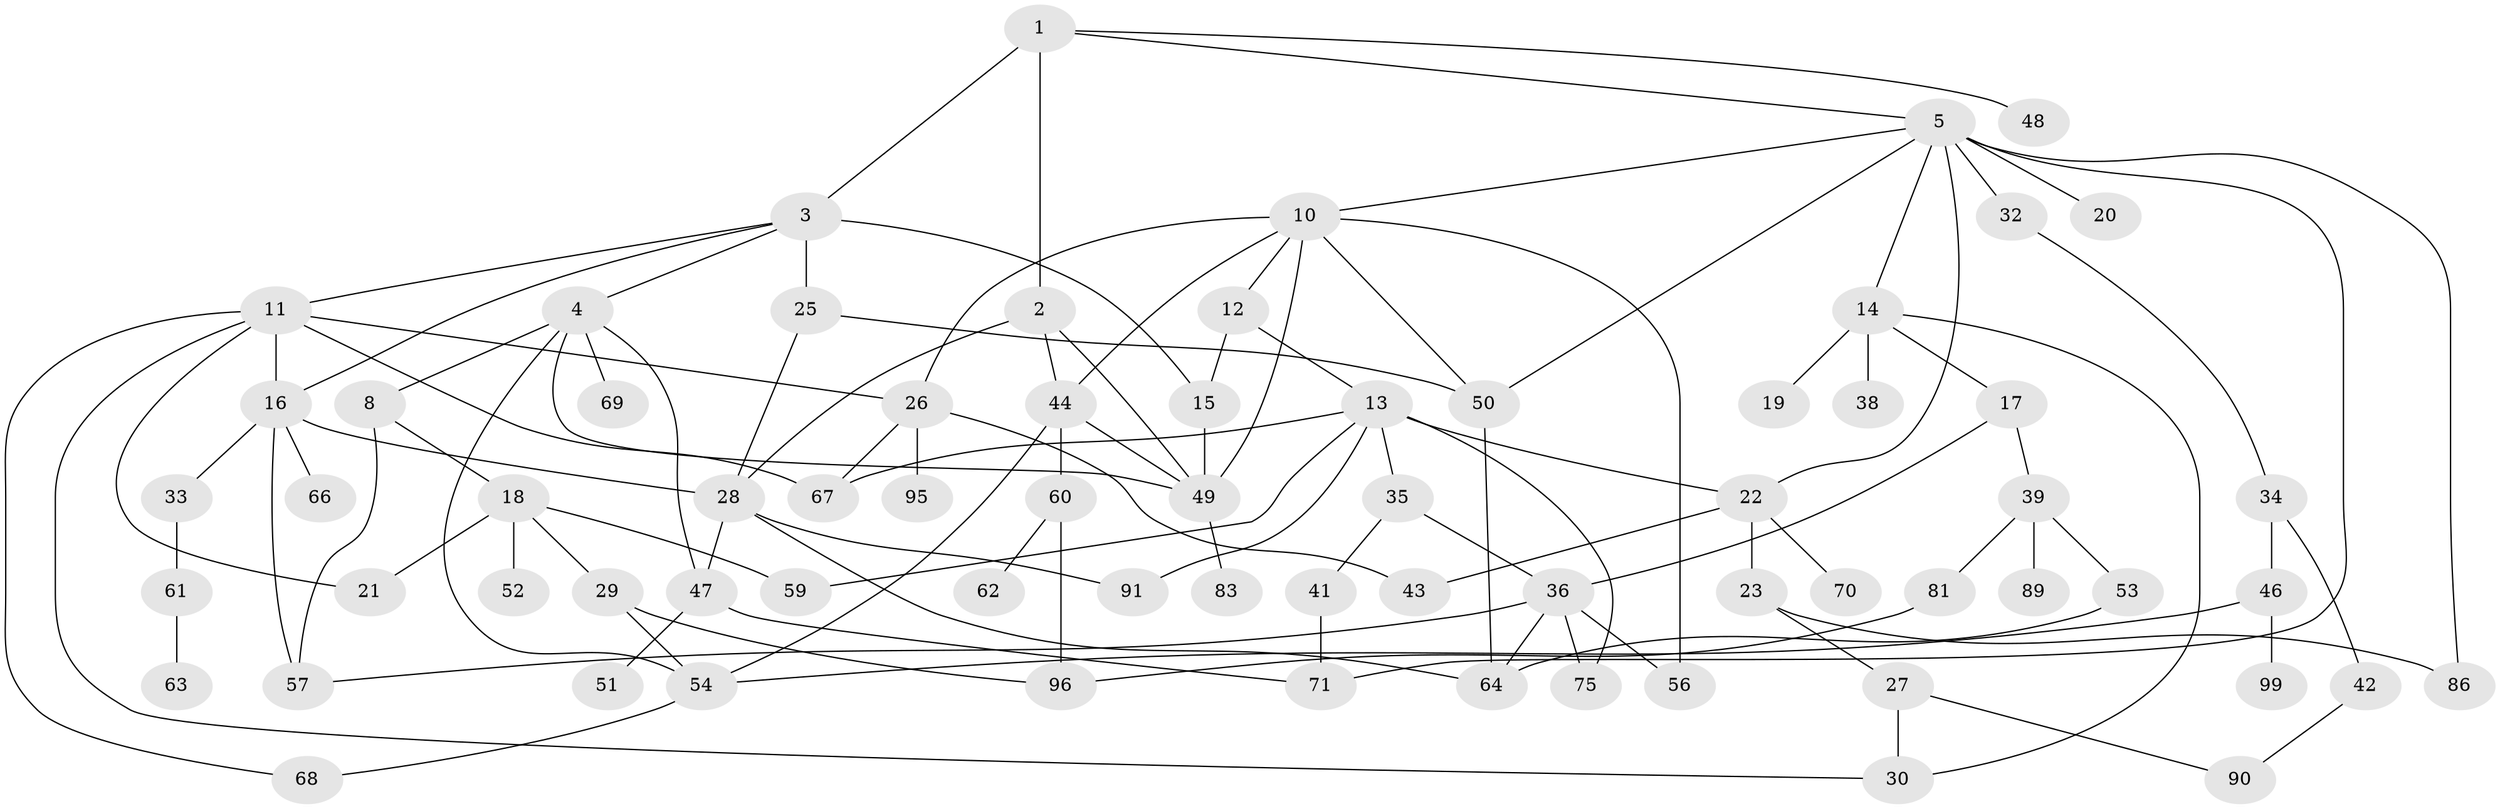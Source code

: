 // Generated by graph-tools (version 1.1) at 2025/23/03/03/25 07:23:31]
// undirected, 70 vertices, 109 edges
graph export_dot {
graph [start="1"]
  node [color=gray90,style=filled];
  1 [super="+7"];
  2 [super="+6"];
  3;
  4 [super="+65"];
  5 [super="+9"];
  8;
  10 [super="+45"];
  11 [super="+24"];
  12 [super="+79"];
  13 [super="+31"];
  14;
  15 [super="+92"];
  16 [super="+82"];
  17;
  18 [super="+37"];
  19;
  20;
  21;
  22;
  23 [super="+94"];
  25;
  26 [super="+85"];
  27;
  28 [super="+77"];
  29 [super="+93"];
  30 [super="+87"];
  32;
  33;
  34 [super="+40"];
  35;
  36 [super="+84"];
  38;
  39 [super="+73"];
  41;
  42;
  43;
  44;
  46;
  47;
  48 [super="+98"];
  49 [super="+80"];
  50 [super="+78"];
  51;
  52;
  53 [super="+58"];
  54 [super="+55"];
  56;
  57 [super="+72"];
  59;
  60 [super="+97"];
  61;
  62;
  63;
  64 [super="+88"];
  66;
  67 [super="+74"];
  68 [super="+76"];
  69;
  70;
  71;
  75;
  81;
  83;
  86 [super="+100"];
  89;
  90;
  91;
  95;
  96;
  99;
  1 -- 2;
  1 -- 3 [weight=2];
  1 -- 5;
  1 -- 48;
  2 -- 44;
  2 -- 28;
  2 -- 49;
  3 -- 4;
  3 -- 11;
  3 -- 16;
  3 -- 25;
  3 -- 15;
  4 -- 8;
  4 -- 47;
  4 -- 69;
  4 -- 54;
  4 -- 49;
  5 -- 10;
  5 -- 20;
  5 -- 22;
  5 -- 86 [weight=2];
  5 -- 50;
  5 -- 32;
  5 -- 14;
  5 -- 71;
  8 -- 18;
  8 -- 57;
  10 -- 12;
  10 -- 26;
  10 -- 49;
  10 -- 56;
  10 -- 44;
  10 -- 50;
  11 -- 21;
  11 -- 26;
  11 -- 67;
  11 -- 30;
  11 -- 68;
  11 -- 16;
  12 -- 13;
  12 -- 15;
  13 -- 75;
  13 -- 67;
  13 -- 35;
  13 -- 22;
  13 -- 59;
  13 -- 91;
  14 -- 17;
  14 -- 19;
  14 -- 30;
  14 -- 38;
  15 -- 49;
  16 -- 33;
  16 -- 66;
  16 -- 57;
  16 -- 28;
  17 -- 39;
  17 -- 36;
  18 -- 29;
  18 -- 21;
  18 -- 59;
  18 -- 52;
  22 -- 23;
  22 -- 43;
  22 -- 70;
  23 -- 27;
  23 -- 86;
  25 -- 28;
  25 -- 50;
  26 -- 95;
  26 -- 67;
  26 -- 43;
  27 -- 30;
  27 -- 90;
  28 -- 47;
  28 -- 64;
  28 -- 91;
  29 -- 54;
  29 -- 96;
  32 -- 34;
  33 -- 61;
  34 -- 42;
  34 -- 46;
  35 -- 36;
  35 -- 41;
  36 -- 56;
  36 -- 64 [weight=2];
  36 -- 57;
  36 -- 75;
  39 -- 53 [weight=2];
  39 -- 81;
  39 -- 89;
  41 -- 71;
  42 -- 90;
  44 -- 60;
  44 -- 49;
  44 -- 54;
  46 -- 99;
  46 -- 54;
  47 -- 51;
  47 -- 71;
  49 -- 83;
  50 -- 64;
  53 -- 64;
  54 -- 68;
  60 -- 62;
  60 -- 96;
  61 -- 63;
  81 -- 96;
}
